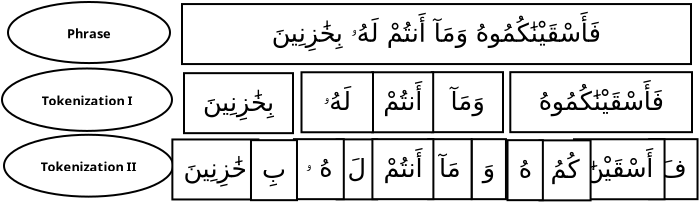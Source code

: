 <?xml version="1.0" encoding="UTF-8"?>
<dia:diagram xmlns:dia="http://www.lysator.liu.se/~alla/dia/">
  <dia:layer name="Background" visible="true" active="true">
    <dia:object type="Flowchart - Box" version="0" id="O0">
      <dia:attribute name="obj_pos">
        <dia:point val="16.5,11.1"/>
      </dia:attribute>
      <dia:attribute name="obj_bb">
        <dia:rectangle val="16.45,11.05;42,14.15"/>
      </dia:attribute>
      <dia:attribute name="elem_corner">
        <dia:point val="16.5,11.1"/>
      </dia:attribute>
      <dia:attribute name="elem_width">
        <dia:real val="25.45"/>
      </dia:attribute>
      <dia:attribute name="elem_height">
        <dia:real val="3.0"/>
      </dia:attribute>
      <dia:attribute name="border_width">
        <dia:real val="0.1"/>
      </dia:attribute>
      <dia:attribute name="show_background">
        <dia:boolean val="true"/>
      </dia:attribute>
      <dia:attribute name="padding">
        <dia:real val="0.5"/>
      </dia:attribute>
      <dia:attribute name="text">
        <dia:composite type="text">
          <dia:attribute name="string">
            <dia:string>#فَأَسْقَيْنَٰكُمُوهُ وَمَآ أَنتُمْ لَهُۥ بِخَٰزِنِينَ#</dia:string>
          </dia:attribute>
          <dia:attribute name="font">
            <dia:font family="Scheherazade" style="0" name="Courier"/>
          </dia:attribute>
          <dia:attribute name="height">
            <dia:real val="1.594"/>
          </dia:attribute>
          <dia:attribute name="pos">
            <dia:point val="29.225,12.906"/>
          </dia:attribute>
          <dia:attribute name="color">
            <dia:color val="#000000"/>
          </dia:attribute>
          <dia:attribute name="alignment">
            <dia:enum val="1"/>
          </dia:attribute>
        </dia:composite>
      </dia:attribute>
    </dia:object>
    <dia:object type="Flowchart - Ellipse" version="0" id="O1">
      <dia:attribute name="obj_pos">
        <dia:point val="7.8,10.997"/>
      </dia:attribute>
      <dia:attribute name="obj_bb">
        <dia:rectangle val="7.75,10.947;15.95,14.1"/>
      </dia:attribute>
      <dia:attribute name="elem_corner">
        <dia:point val="7.8,10.997"/>
      </dia:attribute>
      <dia:attribute name="elem_width">
        <dia:real val="8.1"/>
      </dia:attribute>
      <dia:attribute name="elem_height">
        <dia:real val="3.053"/>
      </dia:attribute>
      <dia:attribute name="border_width">
        <dia:real val="0.1"/>
      </dia:attribute>
      <dia:attribute name="show_background">
        <dia:boolean val="true"/>
      </dia:attribute>
      <dia:attribute name="padding">
        <dia:real val="0.354"/>
      </dia:attribute>
      <dia:attribute name="text">
        <dia:composite type="text">
          <dia:attribute name="string">
            <dia:string>#Phrase#</dia:string>
          </dia:attribute>
          <dia:attribute name="font">
            <dia:font family="sans" style="80" name="Helvetica-Bold"/>
          </dia:attribute>
          <dia:attribute name="height">
            <dia:real val="0.8"/>
          </dia:attribute>
          <dia:attribute name="pos">
            <dia:point val="11.85,12.718"/>
          </dia:attribute>
          <dia:attribute name="color">
            <dia:color val="#000000"/>
          </dia:attribute>
          <dia:attribute name="alignment">
            <dia:enum val="1"/>
          </dia:attribute>
        </dia:composite>
      </dia:attribute>
    </dia:object>
    <dia:object type="Flowchart - Ellipse" version="0" id="O2">
      <dia:attribute name="obj_pos">
        <dia:point val="7.5,14.321"/>
      </dia:attribute>
      <dia:attribute name="obj_bb">
        <dia:rectangle val="7.45,14.271;16.05,17.493"/>
      </dia:attribute>
      <dia:attribute name="elem_corner">
        <dia:point val="7.5,14.321"/>
      </dia:attribute>
      <dia:attribute name="elem_width">
        <dia:real val="8.5"/>
      </dia:attribute>
      <dia:attribute name="elem_height">
        <dia:real val="3.122"/>
      </dia:attribute>
      <dia:attribute name="border_width">
        <dia:real val="0.1"/>
      </dia:attribute>
      <dia:attribute name="show_background">
        <dia:boolean val="true"/>
      </dia:attribute>
      <dia:attribute name="padding">
        <dia:real val="0.354"/>
      </dia:attribute>
      <dia:attribute name="text">
        <dia:composite type="text">
          <dia:attribute name="string">
            <dia:string>#Tokenization I#</dia:string>
          </dia:attribute>
          <dia:attribute name="font">
            <dia:font family="sans" style="80" name="Helvetica-Bold"/>
          </dia:attribute>
          <dia:attribute name="height">
            <dia:real val="0.8"/>
          </dia:attribute>
          <dia:attribute name="pos">
            <dia:point val="11.75,16.077"/>
          </dia:attribute>
          <dia:attribute name="color">
            <dia:color val="#000000"/>
          </dia:attribute>
          <dia:attribute name="alignment">
            <dia:enum val="1"/>
          </dia:attribute>
        </dia:composite>
      </dia:attribute>
    </dia:object>
    <dia:object type="Flowchart - Box" version="0" id="O3">
      <dia:attribute name="obj_pos">
        <dia:point val="32.915,14.505"/>
      </dia:attribute>
      <dia:attribute name="obj_bb">
        <dia:rectangle val="32.865,14.455;42.05,17.555"/>
      </dia:attribute>
      <dia:attribute name="elem_corner">
        <dia:point val="32.915,14.505"/>
      </dia:attribute>
      <dia:attribute name="elem_width">
        <dia:real val="9.085"/>
      </dia:attribute>
      <dia:attribute name="elem_height">
        <dia:real val="3.0"/>
      </dia:attribute>
      <dia:attribute name="border_width">
        <dia:real val="0.1"/>
      </dia:attribute>
      <dia:attribute name="show_background">
        <dia:boolean val="true"/>
      </dia:attribute>
      <dia:attribute name="padding">
        <dia:real val="0.5"/>
      </dia:attribute>
      <dia:attribute name="text">
        <dia:composite type="text">
          <dia:attribute name="string">
            <dia:string>#فَأَسْقَيْنَٰكُمُوهُ#</dia:string>
          </dia:attribute>
          <dia:attribute name="font">
            <dia:font family="Scheherazade" style="0" name="Courier"/>
          </dia:attribute>
          <dia:attribute name="height">
            <dia:real val="1.594"/>
          </dia:attribute>
          <dia:attribute name="pos">
            <dia:point val="37.458,16.311"/>
          </dia:attribute>
          <dia:attribute name="color">
            <dia:color val="#000000"/>
          </dia:attribute>
          <dia:attribute name="alignment">
            <dia:enum val="1"/>
          </dia:attribute>
        </dia:composite>
      </dia:attribute>
    </dia:object>
    <dia:object type="Flowchart - Ellipse" version="0" id="O4">
      <dia:attribute name="obj_pos">
        <dia:point val="7.6,17.635"/>
      </dia:attribute>
      <dia:attribute name="obj_bb">
        <dia:rectangle val="7.55,17.585;16.1,20.779"/>
      </dia:attribute>
      <dia:attribute name="elem_corner">
        <dia:point val="7.6,17.635"/>
      </dia:attribute>
      <dia:attribute name="elem_width">
        <dia:real val="8.45"/>
      </dia:attribute>
      <dia:attribute name="elem_height">
        <dia:real val="3.094"/>
      </dia:attribute>
      <dia:attribute name="border_width">
        <dia:real val="0.1"/>
      </dia:attribute>
      <dia:attribute name="show_background">
        <dia:boolean val="true"/>
      </dia:attribute>
      <dia:attribute name="padding">
        <dia:real val="0.354"/>
      </dia:attribute>
      <dia:attribute name="text">
        <dia:composite type="text">
          <dia:attribute name="string">
            <dia:string>#Tokenization II#</dia:string>
          </dia:attribute>
          <dia:attribute name="font">
            <dia:font family="sans" style="80" name="Helvetica-Bold"/>
          </dia:attribute>
          <dia:attribute name="height">
            <dia:real val="0.8"/>
          </dia:attribute>
          <dia:attribute name="pos">
            <dia:point val="11.825,19.377"/>
          </dia:attribute>
          <dia:attribute name="color">
            <dia:color val="#000000"/>
          </dia:attribute>
          <dia:attribute name="alignment">
            <dia:enum val="1"/>
          </dia:attribute>
        </dia:composite>
      </dia:attribute>
    </dia:object>
    <dia:object type="Flowchart - Box" version="0" id="O5">
      <dia:attribute name="obj_pos">
        <dia:point val="28.99,14.505"/>
      </dia:attribute>
      <dia:attribute name="obj_bb">
        <dia:rectangle val="28.94,14.455;32.6,17.555"/>
      </dia:attribute>
      <dia:attribute name="elem_corner">
        <dia:point val="28.99,14.505"/>
      </dia:attribute>
      <dia:attribute name="elem_width">
        <dia:real val="3.56"/>
      </dia:attribute>
      <dia:attribute name="elem_height">
        <dia:real val="3.0"/>
      </dia:attribute>
      <dia:attribute name="border_width">
        <dia:real val="0.1"/>
      </dia:attribute>
      <dia:attribute name="show_background">
        <dia:boolean val="true"/>
      </dia:attribute>
      <dia:attribute name="padding">
        <dia:real val="0.5"/>
      </dia:attribute>
      <dia:attribute name="text">
        <dia:composite type="text">
          <dia:attribute name="string">
            <dia:string>#وَمَآ#</dia:string>
          </dia:attribute>
          <dia:attribute name="font">
            <dia:font family="Scheherazade" style="0" name="Courier"/>
          </dia:attribute>
          <dia:attribute name="height">
            <dia:real val="1.594"/>
          </dia:attribute>
          <dia:attribute name="pos">
            <dia:point val="30.77,16.311"/>
          </dia:attribute>
          <dia:attribute name="color">
            <dia:color val="#000000"/>
          </dia:attribute>
          <dia:attribute name="alignment">
            <dia:enum val="1"/>
          </dia:attribute>
        </dia:composite>
      </dia:attribute>
    </dia:object>
    <dia:object type="Flowchart - Box" version="0" id="O6">
      <dia:attribute name="obj_pos">
        <dia:point val="26.43,14.51"/>
      </dia:attribute>
      <dia:attribute name="obj_bb">
        <dia:rectangle val="26.38,14.46;28.69,17.56"/>
      </dia:attribute>
      <dia:attribute name="elem_corner">
        <dia:point val="26.43,14.51"/>
      </dia:attribute>
      <dia:attribute name="elem_width">
        <dia:real val="2.21"/>
      </dia:attribute>
      <dia:attribute name="elem_height">
        <dia:real val="3.0"/>
      </dia:attribute>
      <dia:attribute name="border_width">
        <dia:real val="0.1"/>
      </dia:attribute>
      <dia:attribute name="show_background">
        <dia:boolean val="true"/>
      </dia:attribute>
      <dia:attribute name="padding">
        <dia:real val="0.5"/>
      </dia:attribute>
      <dia:attribute name="text">
        <dia:composite type="text">
          <dia:attribute name="string">
            <dia:string>#أَنتُمْ#</dia:string>
          </dia:attribute>
          <dia:attribute name="font">
            <dia:font family="Scheherazade" style="0" name="Courier"/>
          </dia:attribute>
          <dia:attribute name="height">
            <dia:real val="1.594"/>
          </dia:attribute>
          <dia:attribute name="pos">
            <dia:point val="27.535,16.316"/>
          </dia:attribute>
          <dia:attribute name="color">
            <dia:color val="#000000"/>
          </dia:attribute>
          <dia:attribute name="alignment">
            <dia:enum val="1"/>
          </dia:attribute>
        </dia:composite>
      </dia:attribute>
    </dia:object>
    <dia:object type="Flowchart - Box" version="0" id="O7">
      <dia:attribute name="obj_pos">
        <dia:point val="24.42,17.865"/>
      </dia:attribute>
      <dia:attribute name="obj_bb">
        <dia:rectangle val="24.37,17.815;26.12,20.915"/>
      </dia:attribute>
      <dia:attribute name="elem_corner">
        <dia:point val="24.42,17.865"/>
      </dia:attribute>
      <dia:attribute name="elem_width">
        <dia:real val="1.65"/>
      </dia:attribute>
      <dia:attribute name="elem_height">
        <dia:real val="3.0"/>
      </dia:attribute>
      <dia:attribute name="border_width">
        <dia:real val="0.1"/>
      </dia:attribute>
      <dia:attribute name="show_background">
        <dia:boolean val="true"/>
      </dia:attribute>
      <dia:attribute name="padding">
        <dia:real val="0.5"/>
      </dia:attribute>
      <dia:attribute name="text">
        <dia:composite type="text">
          <dia:attribute name="string">
            <dia:string>#لَ#</dia:string>
          </dia:attribute>
          <dia:attribute name="font">
            <dia:font family="Scheherazade" style="0" name="Courier"/>
          </dia:attribute>
          <dia:attribute name="height">
            <dia:real val="1.594"/>
          </dia:attribute>
          <dia:attribute name="pos">
            <dia:point val="25.245,19.671"/>
          </dia:attribute>
          <dia:attribute name="color">
            <dia:color val="#000000"/>
          </dia:attribute>
          <dia:attribute name="alignment">
            <dia:enum val="1"/>
          </dia:attribute>
        </dia:composite>
      </dia:attribute>
    </dia:object>
    <dia:object type="Flowchart - Box" version="0" id="O8">
      <dia:attribute name="obj_pos">
        <dia:point val="16.587,17.87"/>
      </dia:attribute>
      <dia:attribute name="obj_bb">
        <dia:rectangle val="16.538,17.82;19.8,20.92"/>
      </dia:attribute>
      <dia:attribute name="elem_corner">
        <dia:point val="16.587,17.87"/>
      </dia:attribute>
      <dia:attribute name="elem_width">
        <dia:real val="3.163"/>
      </dia:attribute>
      <dia:attribute name="elem_height">
        <dia:real val="3.0"/>
      </dia:attribute>
      <dia:attribute name="border_width">
        <dia:real val="0.1"/>
      </dia:attribute>
      <dia:attribute name="show_background">
        <dia:boolean val="true"/>
      </dia:attribute>
      <dia:attribute name="padding">
        <dia:real val="0.5"/>
      </dia:attribute>
      <dia:attribute name="text">
        <dia:composite type="text">
          <dia:attribute name="string">
            <dia:string>#خَٰزِنِينَ#</dia:string>
          </dia:attribute>
          <dia:attribute name="font">
            <dia:font family="Scheherazade" style="0" name="Courier"/>
          </dia:attribute>
          <dia:attribute name="height">
            <dia:real val="1.594"/>
          </dia:attribute>
          <dia:attribute name="pos">
            <dia:point val="18.169,19.676"/>
          </dia:attribute>
          <dia:attribute name="color">
            <dia:color val="#000000"/>
          </dia:attribute>
          <dia:attribute name="alignment">
            <dia:enum val="1"/>
          </dia:attribute>
        </dia:composite>
      </dia:attribute>
    </dia:object>
    <dia:object type="Flowchart - Box" version="0" id="O9">
      <dia:attribute name="obj_pos">
        <dia:point val="40.065,17.855"/>
      </dia:attribute>
      <dia:attribute name="obj_bb">
        <dia:rectangle val="40.015,17.805;42.115,20.905"/>
      </dia:attribute>
      <dia:attribute name="elem_corner">
        <dia:point val="40.065,17.855"/>
      </dia:attribute>
      <dia:attribute name="elem_width">
        <dia:real val="2.0"/>
      </dia:attribute>
      <dia:attribute name="elem_height">
        <dia:real val="3.0"/>
      </dia:attribute>
      <dia:attribute name="border_width">
        <dia:real val="0.1"/>
      </dia:attribute>
      <dia:attribute name="show_background">
        <dia:boolean val="true"/>
      </dia:attribute>
      <dia:attribute name="padding">
        <dia:real val="0.5"/>
      </dia:attribute>
      <dia:attribute name="text">
        <dia:composite type="text">
          <dia:attribute name="string">
            <dia:string>#فَ#</dia:string>
          </dia:attribute>
          <dia:attribute name="font">
            <dia:font family="Scheherazade" style="0" name="Courier"/>
          </dia:attribute>
          <dia:attribute name="height">
            <dia:real val="1.594"/>
          </dia:attribute>
          <dia:attribute name="pos">
            <dia:point val="41.065,19.661"/>
          </dia:attribute>
          <dia:attribute name="color">
            <dia:color val="#000000"/>
          </dia:attribute>
          <dia:attribute name="alignment">
            <dia:enum val="1"/>
          </dia:attribute>
        </dia:composite>
      </dia:attribute>
    </dia:object>
    <dia:object type="Flowchart - Box" version="0" id="O10">
      <dia:attribute name="obj_pos">
        <dia:point val="36.862,17.86"/>
      </dia:attribute>
      <dia:attribute name="obj_bb">
        <dia:rectangle val="36.812,17.81;39.915,20.91"/>
      </dia:attribute>
      <dia:attribute name="elem_corner">
        <dia:point val="36.862,17.86"/>
      </dia:attribute>
      <dia:attribute name="elem_width">
        <dia:real val="3.003"/>
      </dia:attribute>
      <dia:attribute name="elem_height">
        <dia:real val="3.0"/>
      </dia:attribute>
      <dia:attribute name="border_width">
        <dia:real val="0.1"/>
      </dia:attribute>
      <dia:attribute name="show_background">
        <dia:boolean val="true"/>
      </dia:attribute>
      <dia:attribute name="padding">
        <dia:real val="0.5"/>
      </dia:attribute>
      <dia:attribute name="text">
        <dia:composite type="text">
          <dia:attribute name="string">
            <dia:string>#أَسْقَيْنَٰ#</dia:string>
          </dia:attribute>
          <dia:attribute name="font">
            <dia:font family="Scheherazade" style="0" name="Courier"/>
          </dia:attribute>
          <dia:attribute name="height">
            <dia:real val="1.594"/>
          </dia:attribute>
          <dia:attribute name="pos">
            <dia:point val="38.364,19.666"/>
          </dia:attribute>
          <dia:attribute name="color">
            <dia:color val="#000000"/>
          </dia:attribute>
          <dia:attribute name="alignment">
            <dia:enum val="1"/>
          </dia:attribute>
        </dia:composite>
      </dia:attribute>
    </dia:object>
    <dia:object type="Flowchart - Box" version="0" id="O11">
      <dia:attribute name="obj_pos">
        <dia:point val="34.608,17.915"/>
      </dia:attribute>
      <dia:attribute name="obj_bb">
        <dia:rectangle val="34.557,17.865;36.745,20.965"/>
      </dia:attribute>
      <dia:attribute name="elem_corner">
        <dia:point val="34.608,17.915"/>
      </dia:attribute>
      <dia:attribute name="elem_width">
        <dia:real val="2.088"/>
      </dia:attribute>
      <dia:attribute name="elem_height">
        <dia:real val="3.0"/>
      </dia:attribute>
      <dia:attribute name="border_width">
        <dia:real val="0.1"/>
      </dia:attribute>
      <dia:attribute name="show_background">
        <dia:boolean val="true"/>
      </dia:attribute>
      <dia:attribute name="padding">
        <dia:real val="0.5"/>
      </dia:attribute>
      <dia:attribute name="text">
        <dia:composite type="text">
          <dia:attribute name="string">
            <dia:string>#كُمُ#</dia:string>
          </dia:attribute>
          <dia:attribute name="font">
            <dia:font family="Scheherazade" style="0" name="Courier"/>
          </dia:attribute>
          <dia:attribute name="height">
            <dia:real val="1.594"/>
          </dia:attribute>
          <dia:attribute name="pos">
            <dia:point val="35.651,19.721"/>
          </dia:attribute>
          <dia:attribute name="color">
            <dia:color val="#000000"/>
          </dia:attribute>
          <dia:attribute name="alignment">
            <dia:enum val="1"/>
          </dia:attribute>
        </dia:composite>
      </dia:attribute>
    </dia:object>
    <dia:object type="Flowchart - Box" version="0" id="O12">
      <dia:attribute name="obj_pos">
        <dia:point val="32.953,17.905"/>
      </dia:attribute>
      <dia:attribute name="obj_bb">
        <dia:rectangle val="32.903,17.855;34.415,20.955"/>
      </dia:attribute>
      <dia:attribute name="elem_corner">
        <dia:point val="32.953,17.905"/>
      </dia:attribute>
      <dia:attribute name="elem_width">
        <dia:real val="1.413"/>
      </dia:attribute>
      <dia:attribute name="elem_height">
        <dia:real val="3.0"/>
      </dia:attribute>
      <dia:attribute name="border_width">
        <dia:real val="0.1"/>
      </dia:attribute>
      <dia:attribute name="show_background">
        <dia:boolean val="true"/>
      </dia:attribute>
      <dia:attribute name="padding">
        <dia:real val="0.5"/>
      </dia:attribute>
      <dia:attribute name="text">
        <dia:composite type="text">
          <dia:attribute name="string">
            <dia:string>#هُ#</dia:string>
          </dia:attribute>
          <dia:attribute name="font">
            <dia:font family="Scheherazade" style="0" name="Courier"/>
          </dia:attribute>
          <dia:attribute name="height">
            <dia:real val="1.594"/>
          </dia:attribute>
          <dia:attribute name="pos">
            <dia:point val="33.659,19.711"/>
          </dia:attribute>
          <dia:attribute name="color">
            <dia:color val="#000000"/>
          </dia:attribute>
          <dia:attribute name="alignment">
            <dia:enum val="1"/>
          </dia:attribute>
        </dia:composite>
      </dia:attribute>
    </dia:object>
    <dia:object type="Flowchart - Box" version="0" id="O13">
      <dia:attribute name="obj_pos">
        <dia:point val="31.104,17.855"/>
      </dia:attribute>
      <dia:attribute name="obj_bb">
        <dia:rectangle val="31.054,17.805;32.627,20.905"/>
      </dia:attribute>
      <dia:attribute name="elem_corner">
        <dia:point val="31.104,17.855"/>
      </dia:attribute>
      <dia:attribute name="elem_width">
        <dia:real val="1.473"/>
      </dia:attribute>
      <dia:attribute name="elem_height">
        <dia:real val="3.0"/>
      </dia:attribute>
      <dia:attribute name="border_width">
        <dia:real val="0.1"/>
      </dia:attribute>
      <dia:attribute name="show_background">
        <dia:boolean val="true"/>
      </dia:attribute>
      <dia:attribute name="padding">
        <dia:real val="0.5"/>
      </dia:attribute>
      <dia:attribute name="text">
        <dia:composite type="text">
          <dia:attribute name="string">
            <dia:string>#وَ#</dia:string>
          </dia:attribute>
          <dia:attribute name="font">
            <dia:font family="Scheherazade" style="0" name="Courier"/>
          </dia:attribute>
          <dia:attribute name="height">
            <dia:real val="1.594"/>
          </dia:attribute>
          <dia:attribute name="pos">
            <dia:point val="31.841,19.661"/>
          </dia:attribute>
          <dia:attribute name="color">
            <dia:color val="#000000"/>
          </dia:attribute>
          <dia:attribute name="alignment">
            <dia:enum val="1"/>
          </dia:attribute>
        </dia:composite>
      </dia:attribute>
    </dia:object>
    <dia:object type="Flowchart - Box" version="0" id="O14">
      <dia:attribute name="obj_pos">
        <dia:point val="29.012,17.855"/>
      </dia:attribute>
      <dia:attribute name="obj_bb">
        <dia:rectangle val="28.962,17.805;30.827,20.905"/>
      </dia:attribute>
      <dia:attribute name="elem_corner">
        <dia:point val="29.012,17.855"/>
      </dia:attribute>
      <dia:attribute name="elem_width">
        <dia:real val="1.764"/>
      </dia:attribute>
      <dia:attribute name="elem_height">
        <dia:real val="3.0"/>
      </dia:attribute>
      <dia:attribute name="border_width">
        <dia:real val="0.1"/>
      </dia:attribute>
      <dia:attribute name="show_background">
        <dia:boolean val="true"/>
      </dia:attribute>
      <dia:attribute name="padding">
        <dia:real val="0.5"/>
      </dia:attribute>
      <dia:attribute name="text">
        <dia:composite type="text">
          <dia:attribute name="string">
            <dia:string>#مَآ#</dia:string>
          </dia:attribute>
          <dia:attribute name="font">
            <dia:font family="Scheherazade" style="0" name="Courier"/>
          </dia:attribute>
          <dia:attribute name="height">
            <dia:real val="1.594"/>
          </dia:attribute>
          <dia:attribute name="pos">
            <dia:point val="29.895,19.661"/>
          </dia:attribute>
          <dia:attribute name="color">
            <dia:color val="#000000"/>
          </dia:attribute>
          <dia:attribute name="alignment">
            <dia:enum val="1"/>
          </dia:attribute>
        </dia:composite>
      </dia:attribute>
    </dia:object>
    <dia:object type="Flowchart - Box" version="0" id="O15">
      <dia:attribute name="obj_pos">
        <dia:point val="22.477,17.855"/>
      </dia:attribute>
      <dia:attribute name="obj_bb">
        <dia:rectangle val="22.427,17.805;24.26,20.905"/>
      </dia:attribute>
      <dia:attribute name="elem_corner">
        <dia:point val="22.477,17.855"/>
      </dia:attribute>
      <dia:attribute name="elem_width">
        <dia:real val="1.733"/>
      </dia:attribute>
      <dia:attribute name="elem_height">
        <dia:real val="3.0"/>
      </dia:attribute>
      <dia:attribute name="border_width">
        <dia:real val="0.1"/>
      </dia:attribute>
      <dia:attribute name="show_background">
        <dia:boolean val="true"/>
      </dia:attribute>
      <dia:attribute name="padding">
        <dia:real val="0.5"/>
      </dia:attribute>
      <dia:attribute name="text">
        <dia:composite type="text">
          <dia:attribute name="string">
            <dia:string>#هُ ۥ#</dia:string>
          </dia:attribute>
          <dia:attribute name="font">
            <dia:font family="Scheherazade" style="0" name="Courier"/>
          </dia:attribute>
          <dia:attribute name="height">
            <dia:real val="1.594"/>
          </dia:attribute>
          <dia:attribute name="pos">
            <dia:point val="23.344,19.661"/>
          </dia:attribute>
          <dia:attribute name="color">
            <dia:color val="#000000"/>
          </dia:attribute>
          <dia:attribute name="alignment">
            <dia:enum val="1"/>
          </dia:attribute>
        </dia:composite>
      </dia:attribute>
    </dia:object>
    <dia:object type="Flowchart - Box" version="0" id="O16">
      <dia:attribute name="obj_pos">
        <dia:point val="20.128,17.905"/>
      </dia:attribute>
      <dia:attribute name="obj_bb">
        <dia:rectangle val="20.078,17.855;22.12,20.955"/>
      </dia:attribute>
      <dia:attribute name="elem_corner">
        <dia:point val="20.128,17.905"/>
      </dia:attribute>
      <dia:attribute name="elem_width">
        <dia:real val="1.943"/>
      </dia:attribute>
      <dia:attribute name="elem_height">
        <dia:real val="3.0"/>
      </dia:attribute>
      <dia:attribute name="border_width">
        <dia:real val="0.1"/>
      </dia:attribute>
      <dia:attribute name="show_background">
        <dia:boolean val="true"/>
      </dia:attribute>
      <dia:attribute name="padding">
        <dia:real val="0.5"/>
      </dia:attribute>
      <dia:attribute name="text">
        <dia:composite type="text">
          <dia:attribute name="string">
            <dia:string>#بِ#</dia:string>
          </dia:attribute>
          <dia:attribute name="font">
            <dia:font family="Scheherazade" style="0" name="Courier"/>
          </dia:attribute>
          <dia:attribute name="height">
            <dia:real val="1.594"/>
          </dia:attribute>
          <dia:attribute name="pos">
            <dia:point val="21.099,19.711"/>
          </dia:attribute>
          <dia:attribute name="color">
            <dia:color val="#000000"/>
          </dia:attribute>
          <dia:attribute name="alignment">
            <dia:enum val="1"/>
          </dia:attribute>
        </dia:composite>
      </dia:attribute>
    </dia:object>
    <dia:object type="Flowchart - Box" version="0" id="O17">
      <dia:attribute name="obj_pos">
        <dia:point val="16.6,14.555"/>
      </dia:attribute>
      <dia:attribute name="obj_bb">
        <dia:rectangle val="16.55,14.505;22.1,17.605"/>
      </dia:attribute>
      <dia:attribute name="elem_corner">
        <dia:point val="16.6,14.555"/>
      </dia:attribute>
      <dia:attribute name="elem_width">
        <dia:real val="5.45"/>
      </dia:attribute>
      <dia:attribute name="elem_height">
        <dia:real val="3.0"/>
      </dia:attribute>
      <dia:attribute name="border_width">
        <dia:real val="0.1"/>
      </dia:attribute>
      <dia:attribute name="show_background">
        <dia:boolean val="true"/>
      </dia:attribute>
      <dia:attribute name="padding">
        <dia:real val="0.5"/>
      </dia:attribute>
      <dia:attribute name="text">
        <dia:composite type="text">
          <dia:attribute name="string">
            <dia:string>#بِخَٰزِنِينَ#</dia:string>
          </dia:attribute>
          <dia:attribute name="font">
            <dia:font family="Scheherazade" style="0" name="Courier"/>
          </dia:attribute>
          <dia:attribute name="height">
            <dia:real val="1.594"/>
          </dia:attribute>
          <dia:attribute name="pos">
            <dia:point val="19.325,16.361"/>
          </dia:attribute>
          <dia:attribute name="color">
            <dia:color val="#000000"/>
          </dia:attribute>
          <dia:attribute name="alignment">
            <dia:enum val="1"/>
          </dia:attribute>
        </dia:composite>
      </dia:attribute>
    </dia:object>
    <dia:object type="Flowchart - Box" version="0" id="O18">
      <dia:attribute name="obj_pos">
        <dia:point val="22.475,14.51"/>
      </dia:attribute>
      <dia:attribute name="obj_bb">
        <dia:rectangle val="22.425,14.46;26.1,17.56"/>
      </dia:attribute>
      <dia:attribute name="elem_corner">
        <dia:point val="22.475,14.51"/>
      </dia:attribute>
      <dia:attribute name="elem_width">
        <dia:real val="3.575"/>
      </dia:attribute>
      <dia:attribute name="elem_height">
        <dia:real val="3.0"/>
      </dia:attribute>
      <dia:attribute name="border_width">
        <dia:real val="0.1"/>
      </dia:attribute>
      <dia:attribute name="show_background">
        <dia:boolean val="true"/>
      </dia:attribute>
      <dia:attribute name="padding">
        <dia:real val="0.5"/>
      </dia:attribute>
      <dia:attribute name="text">
        <dia:composite type="text">
          <dia:attribute name="string">
            <dia:string>#لَهُۥ#</dia:string>
          </dia:attribute>
          <dia:attribute name="font">
            <dia:font family="Scheherazade" style="0" name="Courier"/>
          </dia:attribute>
          <dia:attribute name="height">
            <dia:real val="1.594"/>
          </dia:attribute>
          <dia:attribute name="pos">
            <dia:point val="24.262,16.316"/>
          </dia:attribute>
          <dia:attribute name="color">
            <dia:color val="#000000"/>
          </dia:attribute>
          <dia:attribute name="alignment">
            <dia:enum val="1"/>
          </dia:attribute>
        </dia:composite>
      </dia:attribute>
    </dia:object>
    <dia:object type="Flowchart - Box" version="0" id="O19">
      <dia:attribute name="obj_pos">
        <dia:point val="26.44,17.855"/>
      </dia:attribute>
      <dia:attribute name="obj_bb">
        <dia:rectangle val="26.39,17.805;28.7,20.905"/>
      </dia:attribute>
      <dia:attribute name="elem_corner">
        <dia:point val="26.44,17.855"/>
      </dia:attribute>
      <dia:attribute name="elem_width">
        <dia:real val="2.21"/>
      </dia:attribute>
      <dia:attribute name="elem_height">
        <dia:real val="3.0"/>
      </dia:attribute>
      <dia:attribute name="border_width">
        <dia:real val="0.1"/>
      </dia:attribute>
      <dia:attribute name="show_background">
        <dia:boolean val="true"/>
      </dia:attribute>
      <dia:attribute name="padding">
        <dia:real val="0.5"/>
      </dia:attribute>
      <dia:attribute name="text">
        <dia:composite type="text">
          <dia:attribute name="string">
            <dia:string>#أَنتُمْ#</dia:string>
          </dia:attribute>
          <dia:attribute name="font">
            <dia:font family="Scheherazade" style="0" name="Courier"/>
          </dia:attribute>
          <dia:attribute name="height">
            <dia:real val="1.594"/>
          </dia:attribute>
          <dia:attribute name="pos">
            <dia:point val="27.545,19.661"/>
          </dia:attribute>
          <dia:attribute name="color">
            <dia:color val="#000000"/>
          </dia:attribute>
          <dia:attribute name="alignment">
            <dia:enum val="1"/>
          </dia:attribute>
        </dia:composite>
      </dia:attribute>
    </dia:object>
  </dia:layer>
</dia:diagram>
